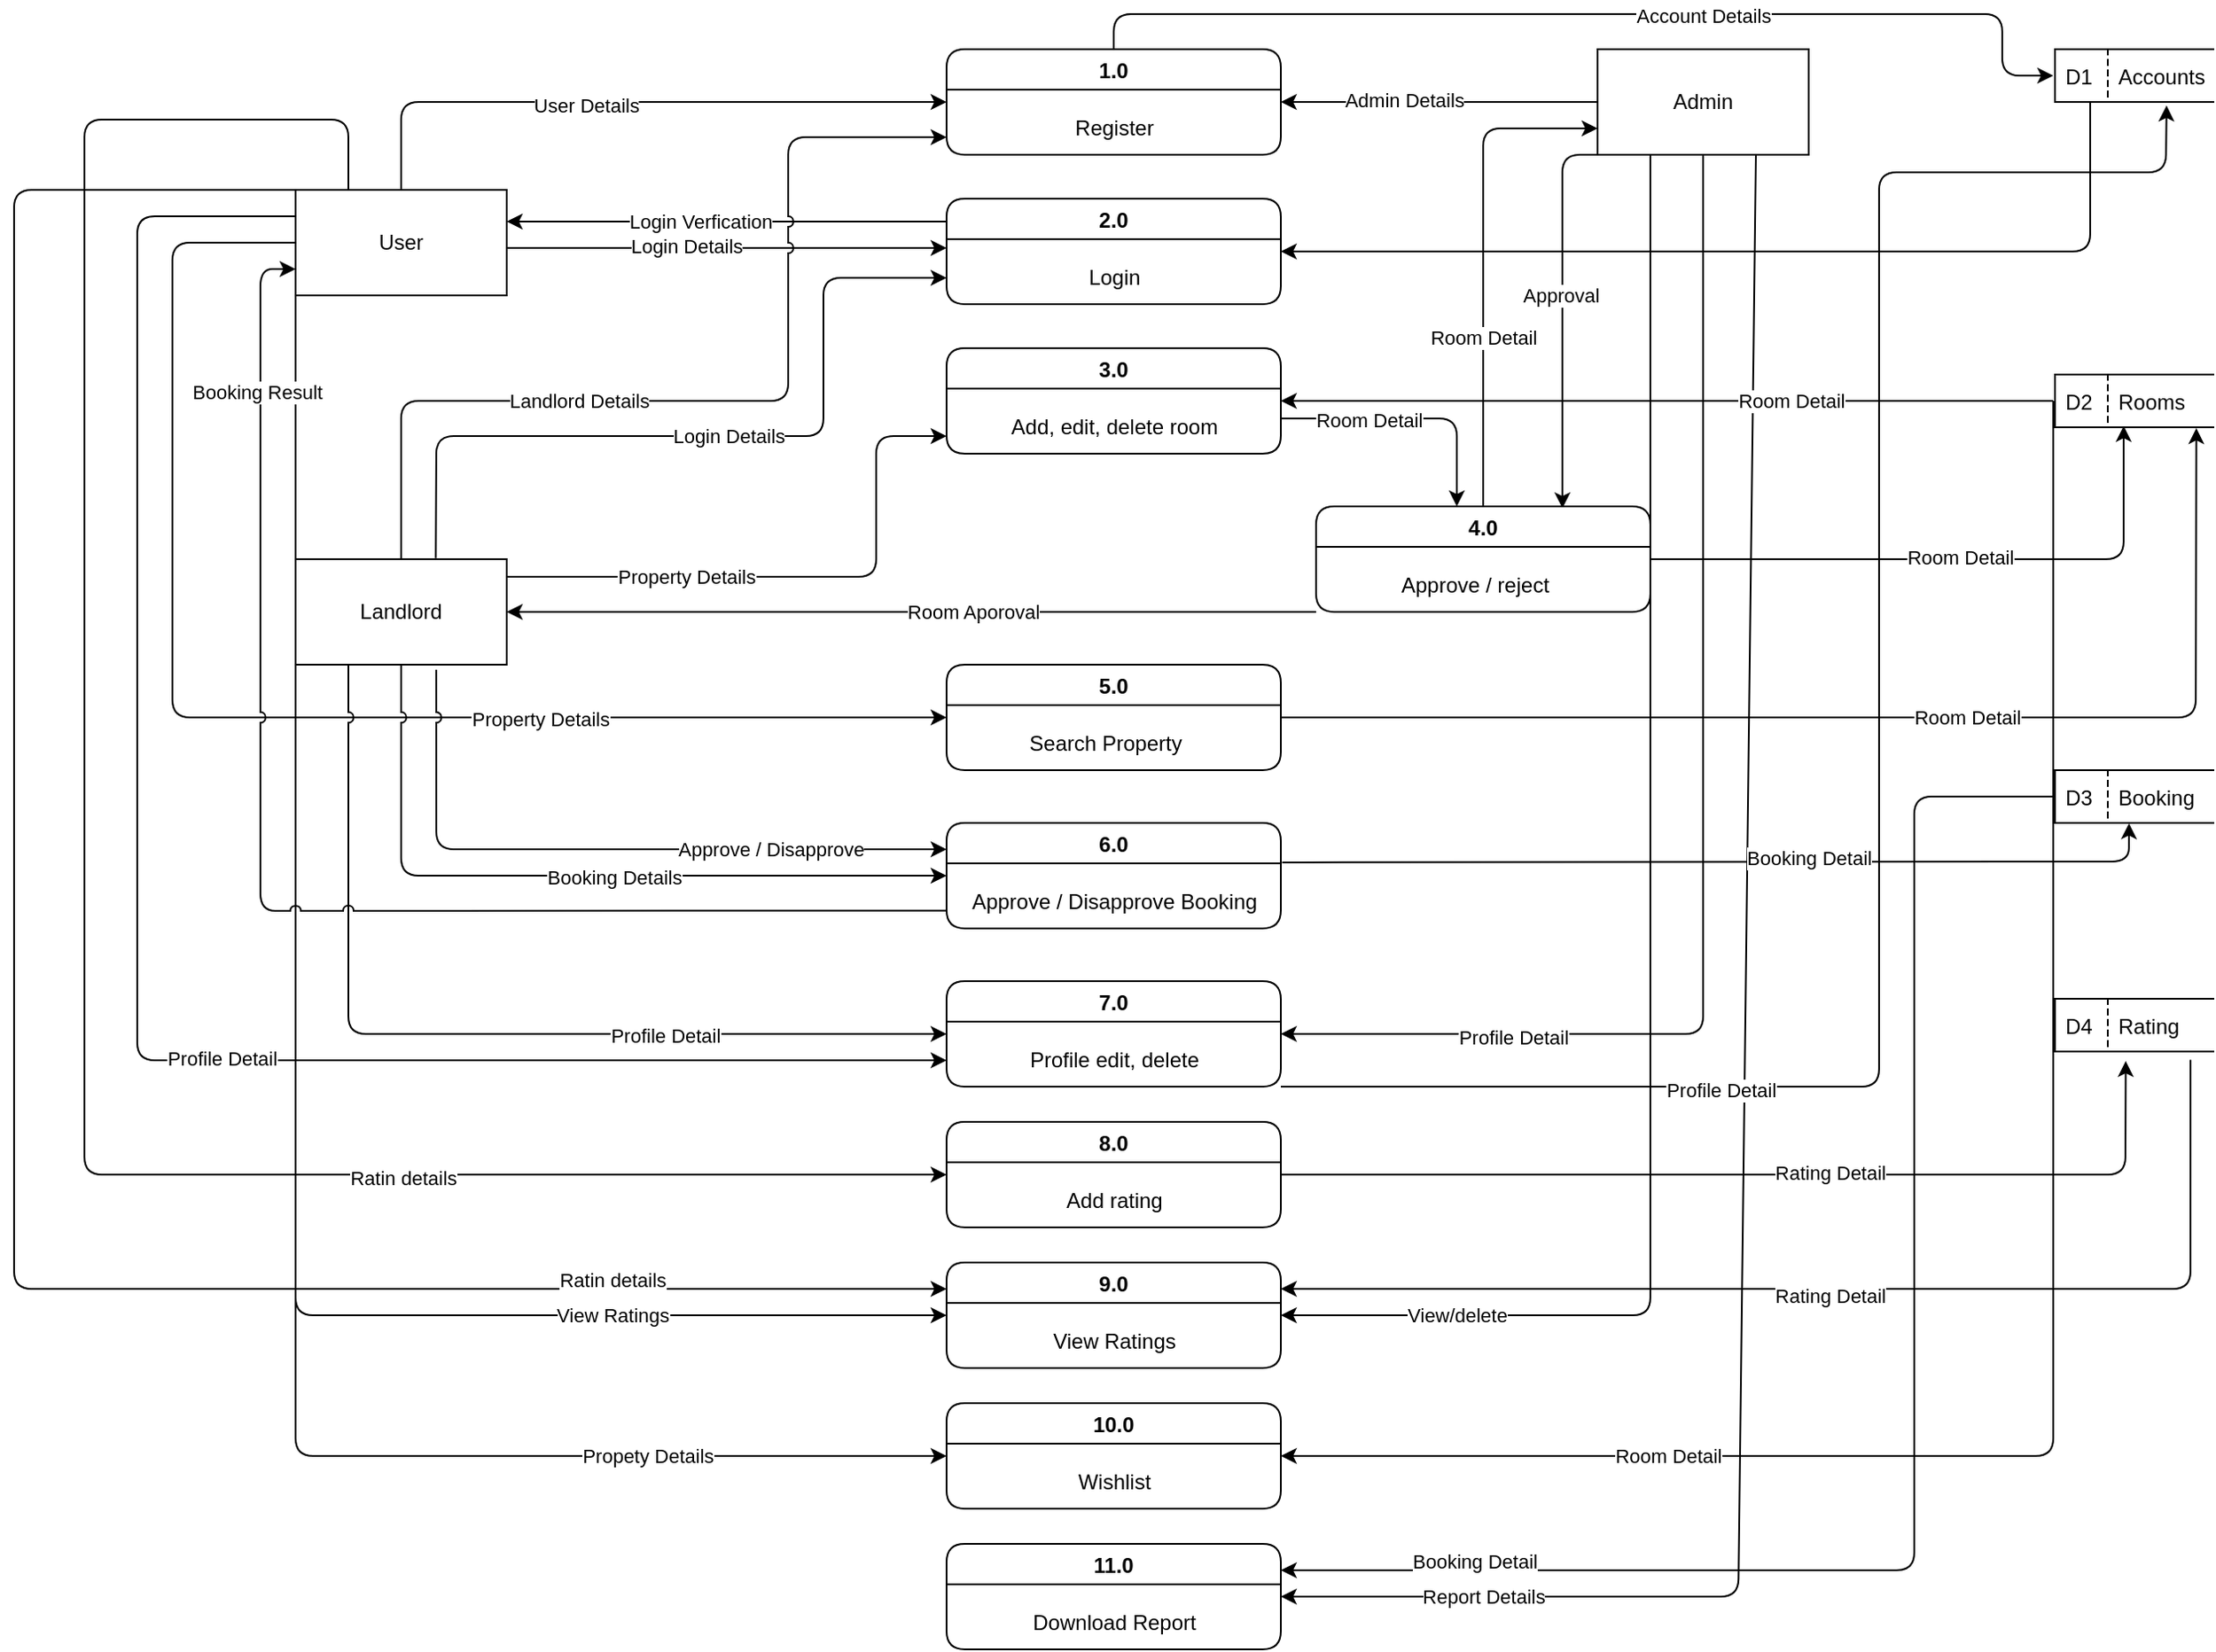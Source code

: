 <mxfile>
    <diagram id="R2lEEEUBdFMjLlhIrx00" name="Page-1">
        <mxGraphModel dx="1723" dy="496" grid="1" gridSize="10" guides="1" tooltips="1" connect="1" arrows="1" fold="1" page="1" pageScale="1" pageWidth="850" pageHeight="1100" math="0" shadow="0" extFonts="Permanent Marker^https://fonts.googleapis.com/css?family=Permanent+Marker">
            <root>
                <mxCell id="0"/>
                <mxCell id="1" parent="0"/>
                <mxCell id="235" style="edgeStyle=none;html=1;entryX=1;entryY=0.5;entryDx=0;entryDy=0;" parent="1" source="Ci3cu0jDoSGofdBfNgbZ-3" target="Ci3cu0jDoSGofdBfNgbZ-5" edge="1">
                    <mxGeometry relative="1" as="geometry"/>
                </mxCell>
                <mxCell id="243" value="Admin Details" style="edgeLabel;html=1;align=center;verticalAlign=middle;resizable=0;points=[];" parent="235" vertex="1" connectable="0">
                    <mxGeometry x="0.222" y="-1" relative="1" as="geometry">
                        <mxPoint as="offset"/>
                    </mxGeometry>
                </mxCell>
                <mxCell id="252" style="edgeStyle=none;jumpStyle=arc;html=1;entryX=1;entryY=0.5;entryDx=0;entryDy=0;" parent="1" source="Ci3cu0jDoSGofdBfNgbZ-3" target="200" edge="1">
                    <mxGeometry relative="1" as="geometry">
                        <Array as="points">
                            <mxPoint x="680" y="600"/>
                        </Array>
                    </mxGeometry>
                </mxCell>
                <mxCell id="282" value="Profile Detail" style="edgeLabel;html=1;align=center;verticalAlign=middle;resizable=0;points=[];" parent="252" vertex="1" connectable="0">
                    <mxGeometry x="0.645" y="2" relative="1" as="geometry">
                        <mxPoint as="offset"/>
                    </mxGeometry>
                </mxCell>
                <mxCell id="269" style="edgeStyle=none;html=1;exitX=0;exitY=1;exitDx=0;exitDy=0;entryX=0.737;entryY=0.018;entryDx=0;entryDy=0;startArrow=none;startFill=0;endArrow=classic;endFill=1;entryPerimeter=0;" parent="1" source="Ci3cu0jDoSGofdBfNgbZ-3" target="173" edge="1">
                    <mxGeometry relative="1" as="geometry">
                        <Array as="points">
                            <mxPoint x="600" y="100"/>
                        </Array>
                    </mxGeometry>
                </mxCell>
                <mxCell id="272" value="Approval" style="edgeLabel;html=1;align=center;verticalAlign=middle;resizable=0;points=[];" parent="269" vertex="1" connectable="0">
                    <mxGeometry x="0.001" y="-1" relative="1" as="geometry">
                        <mxPoint y="-11" as="offset"/>
                    </mxGeometry>
                </mxCell>
                <mxCell id="288" style="edgeStyle=none;html=1;exitX=0.25;exitY=1;exitDx=0;exitDy=0;entryX=1;entryY=0.5;entryDx=0;entryDy=0;" edge="1" parent="1" source="Ci3cu0jDoSGofdBfNgbZ-3" target="204">
                    <mxGeometry relative="1" as="geometry">
                        <Array as="points">
                            <mxPoint x="650" y="760"/>
                        </Array>
                    </mxGeometry>
                </mxCell>
                <mxCell id="290" style="edgeStyle=none;html=1;exitX=0.75;exitY=1;exitDx=0;exitDy=0;entryX=1;entryY=0.5;entryDx=0;entryDy=0;" edge="1" parent="1" source="Ci3cu0jDoSGofdBfNgbZ-3" target="210">
                    <mxGeometry relative="1" as="geometry">
                        <Array as="points">
                            <mxPoint x="700" y="920"/>
                        </Array>
                    </mxGeometry>
                </mxCell>
                <mxCell id="Ci3cu0jDoSGofdBfNgbZ-3" value="Admin" style="rounded=0;whiteSpace=wrap;html=1;" parent="1" vertex="1">
                    <mxGeometry x="620" y="40" width="120" height="60" as="geometry"/>
                </mxCell>
                <mxCell id="260" style="edgeStyle=none;html=1;exitX=0.5;exitY=0;exitDx=0;exitDy=0;entryX=0;entryY=0.5;entryDx=0;entryDy=0;" parent="1" source="Ci3cu0jDoSGofdBfNgbZ-5" target="Ci3cu0jDoSGofdBfNgbZ-19" edge="1">
                    <mxGeometry relative="1" as="geometry">
                        <Array as="points">
                            <mxPoint x="345" y="20"/>
                            <mxPoint x="850" y="20"/>
                            <mxPoint x="850" y="55"/>
                        </Array>
                    </mxGeometry>
                </mxCell>
                <mxCell id="262" value="Account Details" style="edgeLabel;html=1;align=center;verticalAlign=middle;resizable=0;points=[];" parent="260" vertex="1" connectable="0">
                    <mxGeometry x="0.204" y="-1" relative="1" as="geometry">
                        <mxPoint as="offset"/>
                    </mxGeometry>
                </mxCell>
                <mxCell id="Ci3cu0jDoSGofdBfNgbZ-5" value="1.0" style="swimlane;startSize=23;rounded=1;" parent="1" vertex="1">
                    <mxGeometry x="250" y="40" width="190" height="60" as="geometry"/>
                </mxCell>
                <mxCell id="Ci3cu0jDoSGofdBfNgbZ-6" value="Register" style="text;html=1;align=center;verticalAlign=middle;resizable=0;points=[];autosize=1;strokeColor=none;fillColor=none;rotation=0;" parent="Ci3cu0jDoSGofdBfNgbZ-5" vertex="1">
                    <mxGeometry x="60" y="30" width="70" height="30" as="geometry"/>
                </mxCell>
                <mxCell id="Ci3cu0jDoSGofdBfNgbZ-19" value="Accounts" style="shape=partialRectangle;fillColor=none;align=left;verticalAlign=middle;strokeColor=default;spacingLeft=34;rotatable=0;points=[[0,0.5],[1,0.5]];portConstraint=eastwest;dropTarget=0;strokeWidth=1;perimeterSpacing=1;right=0;" parent="1" vertex="1">
                    <mxGeometry x="880" y="40" width="90" height="30" as="geometry"/>
                </mxCell>
                <mxCell id="Ci3cu0jDoSGofdBfNgbZ-20" value="D1" style="shape=partialRectangle;top=0;left=0;bottom=0;fillColor=none;stokeWidth=1;dashed=1;align=left;verticalAlign=middle;spacingLeft=4;spacingRight=4;overflow=hidden;rotatable=0;points=[];portConstraint=eastwest;part=1;strokeColor=default;" parent="Ci3cu0jDoSGofdBfNgbZ-19" vertex="1" connectable="0">
                    <mxGeometry width="30" height="30" as="geometry"/>
                </mxCell>
                <mxCell id="315" style="edgeStyle=none;html=1;exitX=0;exitY=0.5;exitDx=0;exitDy=0;entryX=1;entryY=0.5;entryDx=0;entryDy=0;" edge="1" parent="1" source="57" target="208">
                    <mxGeometry relative="1" as="geometry">
                        <mxPoint x="450" y="840" as="targetPoint"/>
                        <Array as="points">
                            <mxPoint x="879" y="840"/>
                        </Array>
                    </mxGeometry>
                </mxCell>
                <mxCell id="57" value="Rooms" style="shape=partialRectangle;fillColor=none;align=left;verticalAlign=middle;strokeColor=default;spacingLeft=34;rotatable=0;points=[[0,0.5],[1,0.5]];portConstraint=eastwest;dropTarget=0;strokeWidth=1;perimeterSpacing=1;right=0;" parent="1" vertex="1">
                    <mxGeometry x="880" y="225" width="90" height="30" as="geometry"/>
                </mxCell>
                <mxCell id="58" value="D2" style="shape=partialRectangle;top=0;left=0;bottom=0;fillColor=none;stokeWidth=1;dashed=1;align=left;verticalAlign=middle;spacingLeft=4;spacingRight=4;overflow=hidden;rotatable=0;points=[];portConstraint=eastwest;part=1;strokeColor=default;" parent="57" connectable="0" vertex="1">
                    <mxGeometry width="30" height="30" as="geometry"/>
                </mxCell>
                <mxCell id="216" style="edgeStyle=none;html=1;entryX=0;entryY=0.5;entryDx=0;entryDy=0;" parent="1" source="139" target="Ci3cu0jDoSGofdBfNgbZ-5" edge="1">
                    <mxGeometry relative="1" as="geometry">
                        <Array as="points">
                            <mxPoint x="-60" y="70"/>
                            <mxPoint x="110" y="70"/>
                        </Array>
                    </mxGeometry>
                </mxCell>
                <mxCell id="223" value="User Details" style="edgeLabel;html=1;align=center;verticalAlign=middle;resizable=0;points=[];" parent="216" vertex="1" connectable="0">
                    <mxGeometry x="-0.139" y="-2" relative="1" as="geometry">
                        <mxPoint as="offset"/>
                    </mxGeometry>
                </mxCell>
                <mxCell id="219" style="edgeStyle=none;html=1;exitX=1;exitY=0.667;exitDx=0;exitDy=0;exitPerimeter=0;jumpStyle=arc;" parent="1" edge="1">
                    <mxGeometry relative="1" as="geometry">
                        <mxPoint y="153.02" as="sourcePoint"/>
                        <mxPoint x="250" y="153" as="targetPoint"/>
                        <Array as="points">
                            <mxPoint x="40" y="153"/>
                            <mxPoint x="100" y="153"/>
                        </Array>
                    </mxGeometry>
                </mxCell>
                <mxCell id="224" value="Login Details" style="edgeLabel;html=1;align=center;verticalAlign=middle;resizable=0;points=[];" parent="219" vertex="1" connectable="0">
                    <mxGeometry x="-0.187" y="1" relative="1" as="geometry">
                        <mxPoint as="offset"/>
                    </mxGeometry>
                </mxCell>
                <mxCell id="244" style="edgeStyle=none;html=1;entryX=0;entryY=0.5;entryDx=0;entryDy=0;exitX=0;exitY=0.5;exitDx=0;exitDy=0;jumpStyle=arc;" parent="1" source="139" target="196" edge="1">
                    <mxGeometry relative="1" as="geometry">
                        <Array as="points">
                            <mxPoint x="-190" y="150"/>
                            <mxPoint x="-190" y="420"/>
                            <mxPoint x="-90" y="420"/>
                            <mxPoint x="80" y="420"/>
                        </Array>
                    </mxGeometry>
                </mxCell>
                <mxCell id="245" value="Property Details" style="edgeLabel;html=1;align=center;verticalAlign=middle;resizable=0;points=[];" parent="244" vertex="1" connectable="0">
                    <mxGeometry x="0.407" y="-1" relative="1" as="geometry">
                        <mxPoint as="offset"/>
                    </mxGeometry>
                </mxCell>
                <mxCell id="258" style="edgeStyle=none;jumpStyle=arc;html=1;entryX=0;entryY=0.5;entryDx=0;entryDy=0;exitX=0.25;exitY=0;exitDx=0;exitDy=0;" parent="1" source="139" target="202" edge="1">
                    <mxGeometry relative="1" as="geometry">
                        <Array as="points">
                            <mxPoint x="-90" y="80"/>
                            <mxPoint x="-240" y="80"/>
                            <mxPoint x="-240" y="680"/>
                        </Array>
                    </mxGeometry>
                </mxCell>
                <mxCell id="259" value="Ratin details" style="edgeLabel;html=1;align=center;verticalAlign=middle;resizable=0;points=[];" parent="258" vertex="1" connectable="0">
                    <mxGeometry x="0.46" y="-2" relative="1" as="geometry">
                        <mxPoint x="36" as="offset"/>
                    </mxGeometry>
                </mxCell>
                <mxCell id="279" style="edgeStyle=none;html=1;exitX=0;exitY=0.25;exitDx=0;exitDy=0;entryX=0;entryY=0.75;entryDx=0;entryDy=0;startArrow=none;startFill=0;endArrow=classic;endFill=1;" parent="1" source="139" target="200" edge="1">
                    <mxGeometry relative="1" as="geometry">
                        <Array as="points">
                            <mxPoint x="-210" y="135"/>
                            <mxPoint x="-210" y="615"/>
                        </Array>
                    </mxGeometry>
                </mxCell>
                <mxCell id="280" value="Profile Detail" style="edgeLabel;html=1;align=center;verticalAlign=middle;resizable=0;points=[];" parent="279" vertex="1" connectable="0">
                    <mxGeometry x="0.2" y="1" relative="1" as="geometry">
                        <mxPoint as="offset"/>
                    </mxGeometry>
                </mxCell>
                <mxCell id="287" style="edgeStyle=none;html=1;exitX=0;exitY=0;exitDx=0;exitDy=0;entryX=0;entryY=0.25;entryDx=0;entryDy=0;" edge="1" parent="1" source="139" target="204">
                    <mxGeometry relative="1" as="geometry">
                        <Array as="points">
                            <mxPoint x="-280" y="120"/>
                            <mxPoint x="-280" y="745"/>
                        </Array>
                    </mxGeometry>
                </mxCell>
                <mxCell id="289" style="edgeStyle=none;html=1;exitX=0;exitY=1;exitDx=0;exitDy=0;entryX=0;entryY=0.5;entryDx=0;entryDy=0;" edge="1" parent="1" source="139" target="208">
                    <mxGeometry relative="1" as="geometry">
                        <Array as="points">
                            <mxPoint x="-120" y="840"/>
                        </Array>
                    </mxGeometry>
                </mxCell>
                <mxCell id="139" value="User" style="rounded=0;whiteSpace=wrap;html=1;" parent="1" vertex="1">
                    <mxGeometry x="-120" y="120" width="120" height="60" as="geometry"/>
                </mxCell>
                <mxCell id="229" style="edgeStyle=none;html=1;entryX=0.997;entryY=0.583;entryDx=0;entryDy=0;entryPerimeter=0;exitX=0;exitY=0.216;exitDx=0;exitDy=0;exitPerimeter=0;" parent="1" source="169" edge="1">
                    <mxGeometry relative="1" as="geometry">
                        <mxPoint x="247.91" y="137.98" as="sourcePoint"/>
                        <mxPoint x="-1.273e-13" y="137.98" as="targetPoint"/>
                        <Array as="points">
                            <mxPoint x="190" y="138"/>
                            <mxPoint x="130" y="138"/>
                        </Array>
                    </mxGeometry>
                </mxCell>
                <mxCell id="231" value="Login Verfication" style="edgeLabel;html=1;align=center;verticalAlign=middle;resizable=0;points=[];" parent="229" vertex="1" connectable="0">
                    <mxGeometry x="0.618" y="-1" relative="1" as="geometry">
                        <mxPoint x="62" y="1" as="offset"/>
                    </mxGeometry>
                </mxCell>
                <mxCell id="263" style="edgeStyle=none;html=1;exitX=1;exitY=0.5;exitDx=0;exitDy=0;startArrow=classic;startFill=1;endArrow=none;endFill=0;" parent="1" source="169" edge="1">
                    <mxGeometry relative="1" as="geometry">
                        <mxPoint x="900" y="70" as="targetPoint"/>
                        <Array as="points">
                            <mxPoint x="900" y="155"/>
                        </Array>
                    </mxGeometry>
                </mxCell>
                <mxCell id="169" value="2.0" style="swimlane;startSize=23;rounded=1;" parent="1" vertex="1">
                    <mxGeometry x="250" y="125" width="190" height="60" as="geometry"/>
                </mxCell>
                <mxCell id="170" value="Login" style="text;html=1;align=center;verticalAlign=middle;resizable=0;points=[];autosize=1;strokeColor=none;fillColor=none;rotation=0;" parent="169" vertex="1">
                    <mxGeometry x="70" y="30" width="50" height="30" as="geometry"/>
                </mxCell>
                <mxCell id="264" style="edgeStyle=none;html=1;exitX=1;exitY=0.5;exitDx=0;exitDy=0;entryX=0;entryY=0.5;entryDx=0;entryDy=0;startArrow=classic;startFill=1;endArrow=none;endFill=0;" parent="1" source="171" target="57" edge="1">
                    <mxGeometry relative="1" as="geometry">
                        <Array as="points">
                            <mxPoint x="860" y="240"/>
                        </Array>
                    </mxGeometry>
                </mxCell>
                <mxCell id="273" value="Room Detail" style="edgeLabel;html=1;align=center;verticalAlign=middle;resizable=0;points=[];" parent="264" vertex="1" connectable="0">
                    <mxGeometry x="0.221" y="-1" relative="1" as="geometry">
                        <mxPoint x="22" y="-1" as="offset"/>
                    </mxGeometry>
                </mxCell>
                <mxCell id="171" value="3.0" style="swimlane;startSize=23;rounded=1;" parent="1" vertex="1">
                    <mxGeometry x="250" y="210" width="190" height="60" as="geometry"/>
                </mxCell>
                <mxCell id="172" value="Add, edit, delete room" style="text;html=1;align=center;verticalAlign=middle;resizable=0;points=[];autosize=1;strokeColor=none;fillColor=none;rotation=0;" parent="171" vertex="1">
                    <mxGeometry x="25" y="30" width="140" height="30" as="geometry"/>
                </mxCell>
                <mxCell id="266" style="edgeStyle=none;html=1;startArrow=classic;startFill=1;endArrow=none;endFill=0;" parent="1" edge="1">
                    <mxGeometry relative="1" as="geometry">
                        <mxPoint x="440" y="250" as="targetPoint"/>
                        <mxPoint x="540" y="300" as="sourcePoint"/>
                        <Array as="points">
                            <mxPoint x="540" y="250"/>
                        </Array>
                    </mxGeometry>
                </mxCell>
                <mxCell id="275" value="Room Detail" style="edgeLabel;html=1;align=center;verticalAlign=middle;resizable=0;points=[];" parent="266" vertex="1" connectable="0">
                    <mxGeometry x="0.637" y="1" relative="1" as="geometry">
                        <mxPoint x="23" as="offset"/>
                    </mxGeometry>
                </mxCell>
                <mxCell id="267" style="edgeStyle=none;html=1;exitX=0.5;exitY=0;exitDx=0;exitDy=0;entryX=0;entryY=0.75;entryDx=0;entryDy=0;startArrow=none;startFill=0;endArrow=classic;endFill=1;" parent="1" source="173" target="Ci3cu0jDoSGofdBfNgbZ-3" edge="1">
                    <mxGeometry relative="1" as="geometry">
                        <Array as="points">
                            <mxPoint x="555" y="85"/>
                        </Array>
                    </mxGeometry>
                </mxCell>
                <mxCell id="271" value="Room Detail" style="edgeLabel;html=1;align=center;verticalAlign=middle;resizable=0;points=[];" parent="267" vertex="1" connectable="0">
                    <mxGeometry x="-0.313" relative="1" as="geometry">
                        <mxPoint as="offset"/>
                    </mxGeometry>
                </mxCell>
                <mxCell id="268" style="edgeStyle=none;html=1;exitX=1;exitY=0.5;exitDx=0;exitDy=0;entryX=0.435;entryY=0.945;entryDx=0;entryDy=0;entryPerimeter=0;startArrow=none;startFill=0;endArrow=classic;endFill=1;" parent="1" source="173" target="57" edge="1">
                    <mxGeometry relative="1" as="geometry">
                        <Array as="points">
                            <mxPoint x="919" y="330"/>
                        </Array>
                    </mxGeometry>
                </mxCell>
                <mxCell id="274" value="Room Detail" style="edgeLabel;html=1;align=center;verticalAlign=middle;resizable=0;points=[];" parent="268" vertex="1" connectable="0">
                    <mxGeometry x="0.021" y="1" relative="1" as="geometry">
                        <mxPoint as="offset"/>
                    </mxGeometry>
                </mxCell>
                <mxCell id="270" style="edgeStyle=none;html=1;exitX=0;exitY=1;exitDx=0;exitDy=0;entryX=1;entryY=0.5;entryDx=0;entryDy=0;startArrow=none;startFill=0;endArrow=classic;endFill=1;" parent="1" source="173" target="215" edge="1">
                    <mxGeometry relative="1" as="geometry"/>
                </mxCell>
                <mxCell id="276" value="Room Aporoval" style="edgeLabel;html=1;align=center;verticalAlign=middle;resizable=0;points=[];" parent="270" vertex="1" connectable="0">
                    <mxGeometry x="-0.15" relative="1" as="geometry">
                        <mxPoint as="offset"/>
                    </mxGeometry>
                </mxCell>
                <mxCell id="173" value="4.0" style="swimlane;startSize=23;rounded=1;" parent="1" vertex="1">
                    <mxGeometry x="460" y="300" width="190" height="60" as="geometry"/>
                </mxCell>
                <mxCell id="174" value="Approve / reject" style="text;html=1;align=center;verticalAlign=middle;resizable=0;points=[];autosize=1;strokeColor=none;fillColor=none;rotation=0;" parent="173" vertex="1">
                    <mxGeometry x="35" y="30" width="110" height="30" as="geometry"/>
                </mxCell>
                <mxCell id="277" style="edgeStyle=none;html=1;exitX=1;exitY=0.5;exitDx=0;exitDy=0;entryX=0.884;entryY=0.984;entryDx=0;entryDy=0;entryPerimeter=0;startArrow=none;startFill=0;endArrow=classic;endFill=1;" parent="1" source="196" target="57" edge="1">
                    <mxGeometry relative="1" as="geometry">
                        <Array as="points">
                            <mxPoint x="960" y="420"/>
                        </Array>
                    </mxGeometry>
                </mxCell>
                <mxCell id="278" value="Room Detail" style="edgeLabel;html=1;align=center;verticalAlign=middle;resizable=0;points=[];" parent="277" vertex="1" connectable="0">
                    <mxGeometry x="0.053" y="3" relative="1" as="geometry">
                        <mxPoint x="29" y="3" as="offset"/>
                    </mxGeometry>
                </mxCell>
                <mxCell id="196" value="5.0" style="swimlane;startSize=23;rounded=1;" parent="1" vertex="1">
                    <mxGeometry x="250" y="390" width="190" height="60" as="geometry"/>
                </mxCell>
                <mxCell id="197" value="Search Property" style="text;html=1;align=center;verticalAlign=middle;resizable=0;points=[];autosize=1;strokeColor=none;fillColor=none;rotation=0;" parent="196" vertex="1">
                    <mxGeometry x="35" y="30" width="110" height="30" as="geometry"/>
                </mxCell>
                <mxCell id="307" style="edgeStyle=none;html=1;entryX=0.468;entryY=0.975;entryDx=0;entryDy=0;entryPerimeter=0;exitX=1.004;exitY=0.374;exitDx=0;exitDy=0;exitPerimeter=0;" edge="1" parent="1" source="198" target="298">
                    <mxGeometry relative="1" as="geometry">
                        <mxPoint x="950" y="495.429" as="targetPoint"/>
                        <mxPoint x="450" y="500" as="sourcePoint"/>
                        <Array as="points">
                            <mxPoint x="922" y="502"/>
                        </Array>
                    </mxGeometry>
                </mxCell>
                <mxCell id="198" value="6.0" style="swimlane;startSize=23;rounded=1;" parent="1" vertex="1">
                    <mxGeometry x="250" y="480" width="190" height="60" as="geometry"/>
                </mxCell>
                <mxCell id="199" value="Approve / Disapprove Booking" style="text;html=1;align=center;verticalAlign=middle;resizable=0;points=[];autosize=1;strokeColor=none;fillColor=none;rotation=0;" parent="198" vertex="1">
                    <mxGeometry y="30" width="190" height="30" as="geometry"/>
                </mxCell>
                <mxCell id="283" style="edgeStyle=none;html=1;exitX=1;exitY=1;exitDx=0;exitDy=0;entryX=0.7;entryY=1.032;entryDx=0;entryDy=0;entryPerimeter=0;startArrow=none;startFill=0;endArrow=classic;endFill=1;" parent="1" source="200" target="Ci3cu0jDoSGofdBfNgbZ-19" edge="1">
                    <mxGeometry relative="1" as="geometry">
                        <Array as="points">
                            <mxPoint x="780" y="630"/>
                            <mxPoint x="780" y="110"/>
                            <mxPoint x="943" y="110"/>
                        </Array>
                    </mxGeometry>
                </mxCell>
                <mxCell id="284" value="Profile Detail" style="edgeLabel;html=1;align=center;verticalAlign=middle;resizable=0;points=[];" parent="283" vertex="1" connectable="0">
                    <mxGeometry x="-0.53" y="-2" relative="1" as="geometry">
                        <mxPoint as="offset"/>
                    </mxGeometry>
                </mxCell>
                <mxCell id="200" value="7.0" style="swimlane;startSize=23;rounded=1;" parent="1" vertex="1">
                    <mxGeometry x="250" y="570" width="190" height="60" as="geometry"/>
                </mxCell>
                <mxCell id="201" value="Profile edit, delete" style="text;html=1;align=center;verticalAlign=middle;resizable=0;points=[];autosize=1;strokeColor=none;fillColor=none;rotation=0;" parent="200" vertex="1">
                    <mxGeometry x="35" y="30" width="120" height="30" as="geometry"/>
                </mxCell>
                <mxCell id="308" style="edgeStyle=none;html=1;exitX=1;exitY=0.5;exitDx=0;exitDy=0;entryX=0.448;entryY=1.138;entryDx=0;entryDy=0;entryPerimeter=0;" edge="1" parent="1" source="202" target="300">
                    <mxGeometry relative="1" as="geometry">
                        <mxPoint x="960" y="680" as="targetPoint"/>
                        <Array as="points">
                            <mxPoint x="920" y="680"/>
                        </Array>
                    </mxGeometry>
                </mxCell>
                <mxCell id="202" value="8.0" style="swimlane;startSize=23;rounded=1;" parent="1" vertex="1">
                    <mxGeometry x="250" y="650" width="190" height="60" as="geometry"/>
                </mxCell>
                <mxCell id="203" value="Add rating" style="text;html=1;align=center;verticalAlign=middle;resizable=0;points=[];autosize=1;strokeColor=none;fillColor=none;rotation=0;" parent="202" vertex="1">
                    <mxGeometry x="55" y="30" width="80" height="30" as="geometry"/>
                </mxCell>
                <mxCell id="204" value="9.0" style="swimlane;startSize=23;rounded=1;" parent="1" vertex="1">
                    <mxGeometry x="250" y="730" width="190" height="60" as="geometry"/>
                </mxCell>
                <mxCell id="205" value="View Ratings" style="text;html=1;align=center;verticalAlign=middle;resizable=0;points=[];autosize=1;strokeColor=none;fillColor=none;rotation=0;" parent="204" vertex="1">
                    <mxGeometry x="50" y="30" width="90" height="30" as="geometry"/>
                </mxCell>
                <mxCell id="208" value="10.0" style="swimlane;startSize=23;rounded=1;" parent="1" vertex="1">
                    <mxGeometry x="250" y="810" width="190" height="60" as="geometry"/>
                </mxCell>
                <mxCell id="209" value="Wishlist" style="text;html=1;align=center;verticalAlign=middle;resizable=0;points=[];autosize=1;strokeColor=none;fillColor=none;rotation=0;" parent="208" vertex="1">
                    <mxGeometry x="65" y="30" width="60" height="30" as="geometry"/>
                </mxCell>
                <mxCell id="210" value="11.0" style="swimlane;startSize=23;rounded=1;" parent="1" vertex="1">
                    <mxGeometry x="250" y="890" width="190" height="60" as="geometry"/>
                </mxCell>
                <mxCell id="211" value="Download Report" style="text;html=1;align=center;verticalAlign=middle;resizable=0;points=[];autosize=1;strokeColor=none;fillColor=none;rotation=0;" parent="210" vertex="1">
                    <mxGeometry x="35" y="30" width="120" height="30" as="geometry"/>
                </mxCell>
                <mxCell id="217" style="edgeStyle=none;html=1;jumpStyle=arc;" parent="1" source="215" edge="1">
                    <mxGeometry relative="1" as="geometry">
                        <mxPoint x="250" y="90" as="targetPoint"/>
                        <Array as="points">
                            <mxPoint x="-60" y="240"/>
                            <mxPoint x="160" y="240"/>
                            <mxPoint x="160" y="90"/>
                        </Array>
                    </mxGeometry>
                </mxCell>
                <mxCell id="222" value="Landlord Details" style="edgeLabel;html=1;align=center;verticalAlign=middle;resizable=0;points=[];" parent="217" vertex="1" connectable="0">
                    <mxGeometry x="0.093" y="1" relative="1" as="geometry">
                        <mxPoint x="-110" y="1" as="offset"/>
                    </mxGeometry>
                </mxCell>
                <mxCell id="220" style="edgeStyle=none;html=1;entryX=0;entryY=0.75;entryDx=0;entryDy=0;exitX=0.664;exitY=-0.011;exitDx=0;exitDy=0;exitPerimeter=0;" parent="1" source="215" target="169" edge="1">
                    <mxGeometry relative="1" as="geometry">
                        <Array as="points">
                            <mxPoint x="-40" y="260"/>
                            <mxPoint x="180" y="260"/>
                            <mxPoint x="180" y="170"/>
                        </Array>
                    </mxGeometry>
                </mxCell>
                <mxCell id="221" value="Login Details" style="edgeLabel;html=1;align=center;verticalAlign=middle;resizable=0;points=[];" parent="220" vertex="1" connectable="0">
                    <mxGeometry x="0.094" y="-4" relative="1" as="geometry">
                        <mxPoint x="-11" y="-4" as="offset"/>
                    </mxGeometry>
                </mxCell>
                <mxCell id="225" style="edgeStyle=none;html=1;exitX=1;exitY=0.167;exitDx=0;exitDy=0;exitPerimeter=0;" parent="1" source="215" edge="1">
                    <mxGeometry relative="1" as="geometry">
                        <mxPoint x="250" y="260" as="targetPoint"/>
                        <Array as="points">
                            <mxPoint x="210" y="340"/>
                            <mxPoint x="210" y="260"/>
                        </Array>
                    </mxGeometry>
                </mxCell>
                <mxCell id="226" value="Property Details" style="edgeLabel;html=1;align=center;verticalAlign=middle;resizable=0;points=[];" parent="225" vertex="1" connectable="0">
                    <mxGeometry x="-0.089" y="-1" relative="1" as="geometry">
                        <mxPoint x="-49" y="-1" as="offset"/>
                    </mxGeometry>
                </mxCell>
                <mxCell id="246" style="edgeStyle=none;html=1;entryX=0;entryY=0.5;entryDx=0;entryDy=0;jumpStyle=arc;" parent="1" source="215" target="198" edge="1">
                    <mxGeometry relative="1" as="geometry">
                        <Array as="points">
                            <mxPoint x="-60" y="510"/>
                        </Array>
                    </mxGeometry>
                </mxCell>
                <mxCell id="247" value="Booking Details" style="edgeLabel;html=1;align=center;verticalAlign=middle;resizable=0;points=[];" parent="246" vertex="1" connectable="0">
                    <mxGeometry x="0.118" y="-1" relative="1" as="geometry">
                        <mxPoint as="offset"/>
                    </mxGeometry>
                </mxCell>
                <mxCell id="248" style="edgeStyle=none;jumpStyle=arc;html=1;entryX=0;entryY=0.25;entryDx=0;entryDy=0;exitX=0.666;exitY=1.048;exitDx=0;exitDy=0;exitPerimeter=0;" parent="1" source="215" target="198" edge="1">
                    <mxGeometry relative="1" as="geometry">
                        <Array as="points">
                            <mxPoint x="-40" y="495"/>
                        </Array>
                    </mxGeometry>
                </mxCell>
                <mxCell id="249" value="Approve / Disapprove" style="edgeLabel;html=1;align=center;verticalAlign=middle;resizable=0;points=[];" parent="248" vertex="1" connectable="0">
                    <mxGeometry x="0.227" relative="1" as="geometry">
                        <mxPoint x="51" as="offset"/>
                    </mxGeometry>
                </mxCell>
                <mxCell id="250" style="edgeStyle=none;jumpStyle=arc;html=1;entryX=0;entryY=0.5;entryDx=0;entryDy=0;exitX=0.25;exitY=1;exitDx=0;exitDy=0;" parent="1" source="215" target="200" edge="1">
                    <mxGeometry relative="1" as="geometry">
                        <Array as="points">
                            <mxPoint x="-90" y="600"/>
                        </Array>
                    </mxGeometry>
                </mxCell>
                <mxCell id="281" value="Profile Detail" style="edgeLabel;html=1;align=center;verticalAlign=middle;resizable=0;points=[];" parent="250" vertex="1" connectable="0">
                    <mxGeometry x="0.417" y="-1" relative="1" as="geometry">
                        <mxPoint as="offset"/>
                    </mxGeometry>
                </mxCell>
                <mxCell id="286" style="edgeStyle=none;html=1;exitX=0;exitY=1;exitDx=0;exitDy=0;entryX=0;entryY=0.5;entryDx=0;entryDy=0;" edge="1" parent="1" source="215" target="204">
                    <mxGeometry relative="1" as="geometry">
                        <Array as="points">
                            <mxPoint x="-120" y="760"/>
                        </Array>
                    </mxGeometry>
                </mxCell>
                <mxCell id="215" value="Landlord" style="rounded=0;whiteSpace=wrap;html=1;" parent="1" vertex="1">
                    <mxGeometry x="-120" y="330" width="120" height="60" as="geometry"/>
                </mxCell>
                <mxCell id="254" style="edgeStyle=none;jumpStyle=arc;html=1;entryX=0;entryY=0.75;entryDx=0;entryDy=0;exitX=-0.001;exitY=0.663;exitDx=0;exitDy=0;exitPerimeter=0;" parent="1" source="199" target="139" edge="1">
                    <mxGeometry relative="1" as="geometry">
                        <mxPoint x="250" y="527" as="sourcePoint"/>
                        <Array as="points">
                            <mxPoint x="-140" y="530"/>
                            <mxPoint x="-140" y="350"/>
                            <mxPoint x="-140" y="220"/>
                            <mxPoint x="-140" y="165"/>
                        </Array>
                    </mxGeometry>
                </mxCell>
                <mxCell id="256" value="Booking Result" style="edgeLabel;html=1;align=center;verticalAlign=middle;resizable=0;points=[];" parent="254" vertex="1" connectable="0">
                    <mxGeometry x="0.768" y="2" relative="1" as="geometry">
                        <mxPoint as="offset"/>
                    </mxGeometry>
                </mxCell>
                <mxCell id="291" value="Ratin details" style="edgeLabel;html=1;align=center;verticalAlign=middle;resizable=0;points=[];" vertex="1" connectable="0" parent="1">
                    <mxGeometry x="60" y="740" as="geometry"/>
                </mxCell>
                <mxCell id="292" value="View Ratings" style="edgeLabel;html=1;align=center;verticalAlign=middle;resizable=0;points=[];" vertex="1" connectable="0" parent="1">
                    <mxGeometry x="60" y="760" as="geometry"/>
                </mxCell>
                <mxCell id="293" value="Propety Details" style="edgeLabel;html=1;align=center;verticalAlign=middle;resizable=0;points=[];" vertex="1" connectable="0" parent="1">
                    <mxGeometry x="80" y="840" as="geometry"/>
                </mxCell>
                <mxCell id="294" value="View/delete" style="edgeLabel;html=1;align=center;verticalAlign=middle;resizable=0;points=[];" vertex="1" connectable="0" parent="1">
                    <mxGeometry x="540" y="760" as="geometry"/>
                </mxCell>
                <mxCell id="295" value="Report Details" style="edgeLabel;html=1;align=center;verticalAlign=middle;resizable=0;points=[];" vertex="1" connectable="0" parent="1">
                    <mxGeometry x="555" y="920" as="geometry"/>
                </mxCell>
                <mxCell id="318" style="edgeStyle=none;html=1;exitX=0;exitY=0.5;exitDx=0;exitDy=0;entryX=1;entryY=0.25;entryDx=0;entryDy=0;" edge="1" parent="1" source="298" target="210">
                    <mxGeometry relative="1" as="geometry">
                        <Array as="points">
                            <mxPoint x="800" y="465"/>
                            <mxPoint x="800" y="905"/>
                        </Array>
                    </mxGeometry>
                </mxCell>
                <mxCell id="298" value="Booking" style="shape=partialRectangle;fillColor=none;align=left;verticalAlign=middle;strokeColor=default;spacingLeft=34;rotatable=0;points=[[0,0.5],[1,0.5]];portConstraint=eastwest;dropTarget=0;strokeWidth=1;perimeterSpacing=1;right=0;" vertex="1" parent="1">
                    <mxGeometry x="880" y="450" width="90" height="30" as="geometry"/>
                </mxCell>
                <mxCell id="299" value="D3" style="shape=partialRectangle;top=0;left=0;bottom=0;fillColor=none;stokeWidth=1;dashed=1;align=left;verticalAlign=middle;spacingLeft=4;spacingRight=4;overflow=hidden;rotatable=0;points=[];portConstraint=eastwest;part=1;strokeColor=default;" vertex="1" connectable="0" parent="298">
                    <mxGeometry width="30" height="30" as="geometry"/>
                </mxCell>
                <mxCell id="309" style="edgeStyle=none;html=1;exitX=0.848;exitY=1.119;exitDx=0;exitDy=0;exitPerimeter=0;entryX=1;entryY=0.25;entryDx=0;entryDy=0;" edge="1" parent="1" source="300" target="204">
                    <mxGeometry relative="1" as="geometry">
                        <mxPoint x="971.286" y="780" as="targetPoint"/>
                        <Array as="points">
                            <mxPoint x="957" y="745"/>
                        </Array>
                    </mxGeometry>
                </mxCell>
                <mxCell id="300" value="Rating" style="shape=partialRectangle;fillColor=none;align=left;verticalAlign=middle;strokeColor=default;spacingLeft=34;rotatable=0;points=[[0,0.5],[1,0.5]];portConstraint=eastwest;dropTarget=0;strokeWidth=1;perimeterSpacing=1;right=0;" vertex="1" parent="1">
                    <mxGeometry x="880" y="580" width="90" height="30" as="geometry"/>
                </mxCell>
                <mxCell id="301" value="D4" style="shape=partialRectangle;top=0;left=0;bottom=0;fillColor=none;stokeWidth=1;dashed=1;align=left;verticalAlign=middle;spacingLeft=4;spacingRight=4;overflow=hidden;rotatable=0;points=[];portConstraint=eastwest;part=1;strokeColor=default;" vertex="1" connectable="0" parent="300">
                    <mxGeometry width="30" height="30" as="geometry"/>
                </mxCell>
                <mxCell id="311" value="Booking Detail" style="edgeLabel;html=1;align=center;verticalAlign=middle;resizable=0;points=[];" vertex="1" connectable="0" parent="1">
                    <mxGeometry x="740" y="500" as="geometry"/>
                </mxCell>
                <mxCell id="312" value="Rating Detail" style="edgeLabel;html=1;align=center;verticalAlign=middle;resizable=0;points=[];" vertex="1" connectable="0" parent="1">
                    <mxGeometry x="760.004" y="680.0" as="geometry">
                        <mxPoint x="-8" y="-1" as="offset"/>
                    </mxGeometry>
                </mxCell>
                <mxCell id="313" value="Rating Detail" style="edgeLabel;html=1;align=center;verticalAlign=middle;resizable=0;points=[];" vertex="1" connectable="0" parent="1">
                    <mxGeometry x="760.004" y="750.0" as="geometry">
                        <mxPoint x="-8" y="-1" as="offset"/>
                    </mxGeometry>
                </mxCell>
                <mxCell id="317" value="Room Detail" style="edgeLabel;html=1;align=center;verticalAlign=middle;resizable=0;points=[];" vertex="1" connectable="0" parent="1">
                    <mxGeometry x="659.999" y="840" as="geometry"/>
                </mxCell>
                <mxCell id="319" value="Booking Detail" style="edgeLabel;html=1;align=center;verticalAlign=middle;resizable=0;points=[];" vertex="1" connectable="0" parent="1">
                    <mxGeometry x="550" y="900" as="geometry"/>
                </mxCell>
            </root>
        </mxGraphModel>
    </diagram>
</mxfile>